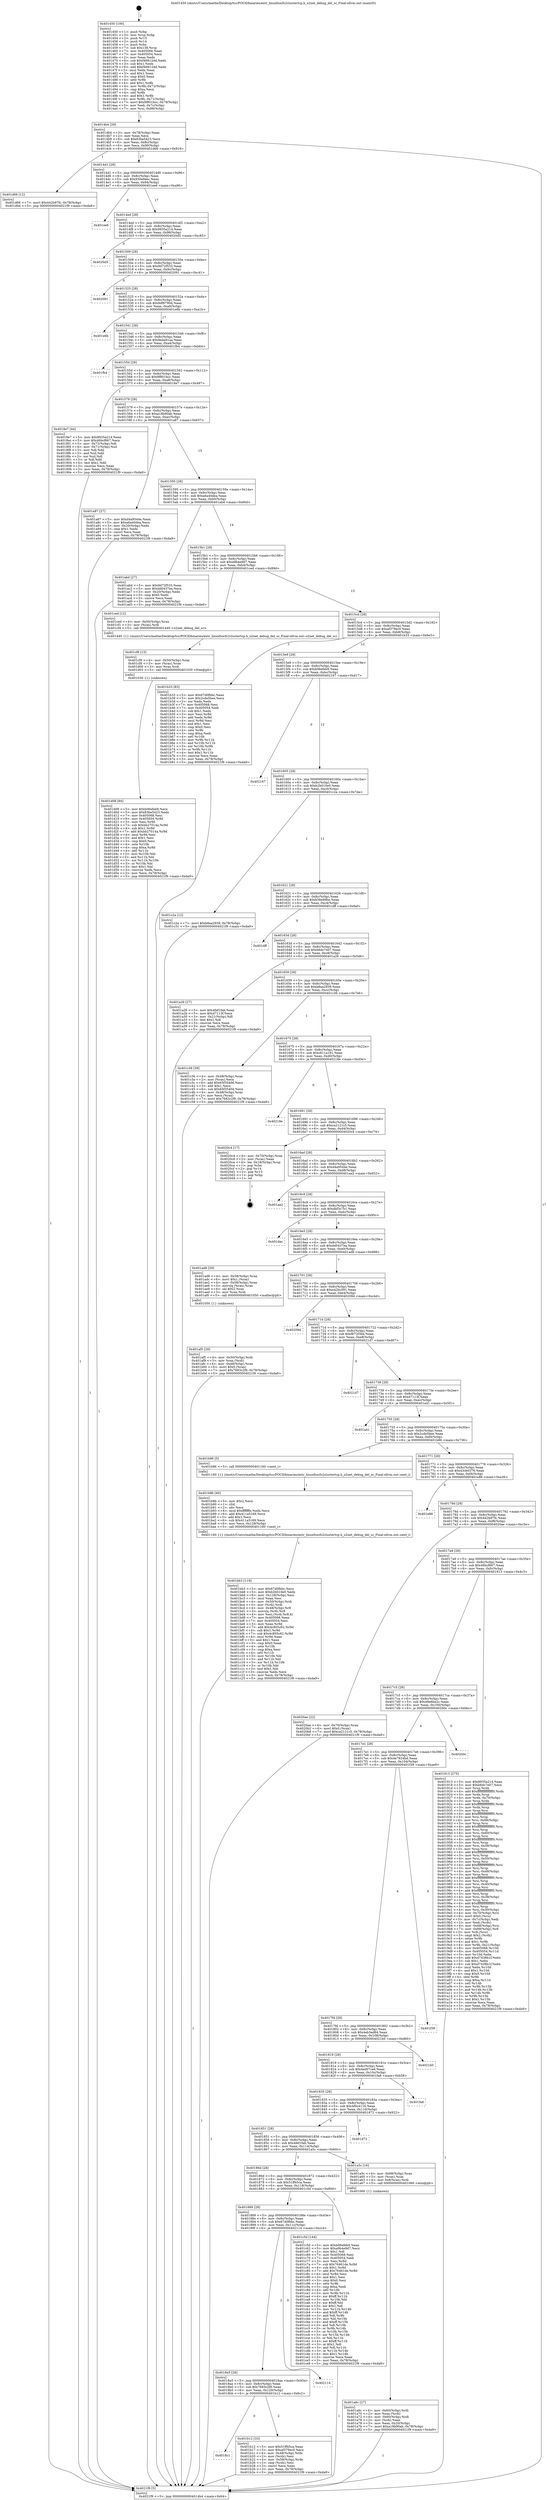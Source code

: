 digraph "0x401450" {
  label = "0x401450 (/mnt/c/Users/mathe/Desktop/tcc/POCII/binaries/extr_linuxfsocfs2clustertcp.h_o2net_debug_del_sc_Final-ollvm.out::main(0))"
  labelloc = "t"
  node[shape=record]

  Entry [label="",width=0.3,height=0.3,shape=circle,fillcolor=black,style=filled]
  "0x4014b4" [label="{
     0x4014b4 [29]\l
     | [instrs]\l
     &nbsp;&nbsp;0x4014b4 \<+3\>: mov -0x78(%rbp),%eax\l
     &nbsp;&nbsp;0x4014b7 \<+2\>: mov %eax,%ecx\l
     &nbsp;&nbsp;0x4014b9 \<+6\>: sub $0x83be5423,%ecx\l
     &nbsp;&nbsp;0x4014bf \<+6\>: mov %eax,-0x8c(%rbp)\l
     &nbsp;&nbsp;0x4014c5 \<+6\>: mov %ecx,-0x90(%rbp)\l
     &nbsp;&nbsp;0x4014cb \<+6\>: je 0000000000401d66 \<main+0x916\>\l
  }"]
  "0x401d66" [label="{
     0x401d66 [12]\l
     | [instrs]\l
     &nbsp;&nbsp;0x401d66 \<+7\>: movl $0x442b97fc,-0x78(%rbp)\l
     &nbsp;&nbsp;0x401d6d \<+5\>: jmp 00000000004021f9 \<main+0xda9\>\l
  }"]
  "0x4014d1" [label="{
     0x4014d1 [28]\l
     | [instrs]\l
     &nbsp;&nbsp;0x4014d1 \<+5\>: jmp 00000000004014d6 \<main+0x86\>\l
     &nbsp;&nbsp;0x4014d6 \<+6\>: mov -0x8c(%rbp),%eax\l
     &nbsp;&nbsp;0x4014dc \<+5\>: sub $0x930e9eec,%eax\l
     &nbsp;&nbsp;0x4014e1 \<+6\>: mov %eax,-0x94(%rbp)\l
     &nbsp;&nbsp;0x4014e7 \<+6\>: je 0000000000401ee6 \<main+0xa96\>\l
  }"]
  Exit [label="",width=0.3,height=0.3,shape=circle,fillcolor=black,style=filled,peripheries=2]
  "0x401ee6" [label="{
     0x401ee6\l
  }", style=dashed]
  "0x4014ed" [label="{
     0x4014ed [28]\l
     | [instrs]\l
     &nbsp;&nbsp;0x4014ed \<+5\>: jmp 00000000004014f2 \<main+0xa2\>\l
     &nbsp;&nbsp;0x4014f2 \<+6\>: mov -0x8c(%rbp),%eax\l
     &nbsp;&nbsp;0x4014f8 \<+5\>: sub $0x9935a214,%eax\l
     &nbsp;&nbsp;0x4014fd \<+6\>: mov %eax,-0x98(%rbp)\l
     &nbsp;&nbsp;0x401503 \<+6\>: je 00000000004020d5 \<main+0xc85\>\l
  }"]
  "0x401d08" [label="{
     0x401d08 [94]\l
     | [instrs]\l
     &nbsp;&nbsp;0x401d08 \<+5\>: mov $0xb06efeb9,%ecx\l
     &nbsp;&nbsp;0x401d0d \<+5\>: mov $0x83be5423,%edx\l
     &nbsp;&nbsp;0x401d12 \<+7\>: mov 0x405068,%esi\l
     &nbsp;&nbsp;0x401d19 \<+8\>: mov 0x405054,%r8d\l
     &nbsp;&nbsp;0x401d21 \<+3\>: mov %esi,%r9d\l
     &nbsp;&nbsp;0x401d24 \<+7\>: sub $0xbb27014a,%r9d\l
     &nbsp;&nbsp;0x401d2b \<+4\>: sub $0x1,%r9d\l
     &nbsp;&nbsp;0x401d2f \<+7\>: add $0xbb27014a,%r9d\l
     &nbsp;&nbsp;0x401d36 \<+4\>: imul %r9d,%esi\l
     &nbsp;&nbsp;0x401d3a \<+3\>: and $0x1,%esi\l
     &nbsp;&nbsp;0x401d3d \<+3\>: cmp $0x0,%esi\l
     &nbsp;&nbsp;0x401d40 \<+4\>: sete %r10b\l
     &nbsp;&nbsp;0x401d44 \<+4\>: cmp $0xa,%r8d\l
     &nbsp;&nbsp;0x401d48 \<+4\>: setl %r11b\l
     &nbsp;&nbsp;0x401d4c \<+3\>: mov %r10b,%bl\l
     &nbsp;&nbsp;0x401d4f \<+3\>: and %r11b,%bl\l
     &nbsp;&nbsp;0x401d52 \<+3\>: xor %r11b,%r10b\l
     &nbsp;&nbsp;0x401d55 \<+3\>: or %r10b,%bl\l
     &nbsp;&nbsp;0x401d58 \<+3\>: test $0x1,%bl\l
     &nbsp;&nbsp;0x401d5b \<+3\>: cmovne %edx,%ecx\l
     &nbsp;&nbsp;0x401d5e \<+3\>: mov %ecx,-0x78(%rbp)\l
     &nbsp;&nbsp;0x401d61 \<+5\>: jmp 00000000004021f9 \<main+0xda9\>\l
  }"]
  "0x4020d5" [label="{
     0x4020d5\l
  }", style=dashed]
  "0x401509" [label="{
     0x401509 [28]\l
     | [instrs]\l
     &nbsp;&nbsp;0x401509 \<+5\>: jmp 000000000040150e \<main+0xbe\>\l
     &nbsp;&nbsp;0x40150e \<+6\>: mov -0x8c(%rbp),%eax\l
     &nbsp;&nbsp;0x401514 \<+5\>: sub $0x9d72f533,%eax\l
     &nbsp;&nbsp;0x401519 \<+6\>: mov %eax,-0x9c(%rbp)\l
     &nbsp;&nbsp;0x40151f \<+6\>: je 0000000000402091 \<main+0xc41\>\l
  }"]
  "0x401cf9" [label="{
     0x401cf9 [15]\l
     | [instrs]\l
     &nbsp;&nbsp;0x401cf9 \<+4\>: mov -0x50(%rbp),%rax\l
     &nbsp;&nbsp;0x401cfd \<+3\>: mov (%rax),%rax\l
     &nbsp;&nbsp;0x401d00 \<+3\>: mov %rax,%rdi\l
     &nbsp;&nbsp;0x401d03 \<+5\>: call 0000000000401030 \<free@plt\>\l
     | [calls]\l
     &nbsp;&nbsp;0x401030 \{1\} (unknown)\l
  }"]
  "0x402091" [label="{
     0x402091\l
  }", style=dashed]
  "0x401525" [label="{
     0x401525 [28]\l
     | [instrs]\l
     &nbsp;&nbsp;0x401525 \<+5\>: jmp 000000000040152a \<main+0xda\>\l
     &nbsp;&nbsp;0x40152a \<+6\>: mov -0x8c(%rbp),%eax\l
     &nbsp;&nbsp;0x401530 \<+5\>: sub $0x9df6790d,%eax\l
     &nbsp;&nbsp;0x401535 \<+6\>: mov %eax,-0xa0(%rbp)\l
     &nbsp;&nbsp;0x40153b \<+6\>: je 0000000000401e6b \<main+0xa1b\>\l
  }"]
  "0x401bb3" [label="{
     0x401bb3 [119]\l
     | [instrs]\l
     &nbsp;&nbsp;0x401bb3 \<+5\>: mov $0x67d0fbbc,%ecx\l
     &nbsp;&nbsp;0x401bb8 \<+5\>: mov $0xb2b010e0,%edx\l
     &nbsp;&nbsp;0x401bbd \<+6\>: mov -0x128(%rbp),%esi\l
     &nbsp;&nbsp;0x401bc3 \<+3\>: imul %eax,%esi\l
     &nbsp;&nbsp;0x401bc6 \<+4\>: mov -0x50(%rbp),%rdi\l
     &nbsp;&nbsp;0x401bca \<+3\>: mov (%rdi),%rdi\l
     &nbsp;&nbsp;0x401bcd \<+4\>: mov -0x48(%rbp),%r8\l
     &nbsp;&nbsp;0x401bd1 \<+3\>: movslq (%r8),%r8\l
     &nbsp;&nbsp;0x401bd4 \<+4\>: mov %esi,(%rdi,%r8,4)\l
     &nbsp;&nbsp;0x401bd8 \<+7\>: mov 0x405068,%eax\l
     &nbsp;&nbsp;0x401bdf \<+7\>: mov 0x405054,%esi\l
     &nbsp;&nbsp;0x401be6 \<+3\>: mov %eax,%r9d\l
     &nbsp;&nbsp;0x401be9 \<+7\>: add $0x4c805c62,%r9d\l
     &nbsp;&nbsp;0x401bf0 \<+4\>: sub $0x1,%r9d\l
     &nbsp;&nbsp;0x401bf4 \<+7\>: sub $0x4c805c62,%r9d\l
     &nbsp;&nbsp;0x401bfb \<+4\>: imul %r9d,%eax\l
     &nbsp;&nbsp;0x401bff \<+3\>: and $0x1,%eax\l
     &nbsp;&nbsp;0x401c02 \<+3\>: cmp $0x0,%eax\l
     &nbsp;&nbsp;0x401c05 \<+4\>: sete %r10b\l
     &nbsp;&nbsp;0x401c09 \<+3\>: cmp $0xa,%esi\l
     &nbsp;&nbsp;0x401c0c \<+4\>: setl %r11b\l
     &nbsp;&nbsp;0x401c10 \<+3\>: mov %r10b,%bl\l
     &nbsp;&nbsp;0x401c13 \<+3\>: and %r11b,%bl\l
     &nbsp;&nbsp;0x401c16 \<+3\>: xor %r11b,%r10b\l
     &nbsp;&nbsp;0x401c19 \<+3\>: or %r10b,%bl\l
     &nbsp;&nbsp;0x401c1c \<+3\>: test $0x1,%bl\l
     &nbsp;&nbsp;0x401c1f \<+3\>: cmovne %edx,%ecx\l
     &nbsp;&nbsp;0x401c22 \<+3\>: mov %ecx,-0x78(%rbp)\l
     &nbsp;&nbsp;0x401c25 \<+5\>: jmp 00000000004021f9 \<main+0xda9\>\l
  }"]
  "0x401e6b" [label="{
     0x401e6b\l
  }", style=dashed]
  "0x401541" [label="{
     0x401541 [28]\l
     | [instrs]\l
     &nbsp;&nbsp;0x401541 \<+5\>: jmp 0000000000401546 \<main+0xf6\>\l
     &nbsp;&nbsp;0x401546 \<+6\>: mov -0x8c(%rbp),%eax\l
     &nbsp;&nbsp;0x40154c \<+5\>: sub $0x9eda91aa,%eax\l
     &nbsp;&nbsp;0x401551 \<+6\>: mov %eax,-0xa4(%rbp)\l
     &nbsp;&nbsp;0x401557 \<+6\>: je 0000000000401fb4 \<main+0xb64\>\l
  }"]
  "0x401b8b" [label="{
     0x401b8b [40]\l
     | [instrs]\l
     &nbsp;&nbsp;0x401b8b \<+5\>: mov $0x2,%ecx\l
     &nbsp;&nbsp;0x401b90 \<+1\>: cltd\l
     &nbsp;&nbsp;0x401b91 \<+2\>: idiv %ecx\l
     &nbsp;&nbsp;0x401b93 \<+6\>: imul $0xfffffffe,%edx,%ecx\l
     &nbsp;&nbsp;0x401b99 \<+6\>: add $0x411a5169,%ecx\l
     &nbsp;&nbsp;0x401b9f \<+3\>: add $0x1,%ecx\l
     &nbsp;&nbsp;0x401ba2 \<+6\>: sub $0x411a5169,%ecx\l
     &nbsp;&nbsp;0x401ba8 \<+6\>: mov %ecx,-0x128(%rbp)\l
     &nbsp;&nbsp;0x401bae \<+5\>: call 0000000000401160 \<next_i\>\l
     | [calls]\l
     &nbsp;&nbsp;0x401160 \{1\} (/mnt/c/Users/mathe/Desktop/tcc/POCII/binaries/extr_linuxfsocfs2clustertcp.h_o2net_debug_del_sc_Final-ollvm.out::next_i)\l
  }"]
  "0x401fb4" [label="{
     0x401fb4\l
  }", style=dashed]
  "0x40155d" [label="{
     0x40155d [28]\l
     | [instrs]\l
     &nbsp;&nbsp;0x40155d \<+5\>: jmp 0000000000401562 \<main+0x112\>\l
     &nbsp;&nbsp;0x401562 \<+6\>: mov -0x8c(%rbp),%eax\l
     &nbsp;&nbsp;0x401568 \<+5\>: sub $0x9f801bcc,%eax\l
     &nbsp;&nbsp;0x40156d \<+6\>: mov %eax,-0xa8(%rbp)\l
     &nbsp;&nbsp;0x401573 \<+6\>: je 00000000004018e7 \<main+0x497\>\l
  }"]
  "0x4018c1" [label="{
     0x4018c1\l
  }", style=dashed]
  "0x4018e7" [label="{
     0x4018e7 [44]\l
     | [instrs]\l
     &nbsp;&nbsp;0x4018e7 \<+5\>: mov $0x9935a214,%eax\l
     &nbsp;&nbsp;0x4018ec \<+5\>: mov $0x46bcf667,%ecx\l
     &nbsp;&nbsp;0x4018f1 \<+3\>: mov -0x72(%rbp),%dl\l
     &nbsp;&nbsp;0x4018f4 \<+4\>: mov -0x71(%rbp),%sil\l
     &nbsp;&nbsp;0x4018f8 \<+3\>: mov %dl,%dil\l
     &nbsp;&nbsp;0x4018fb \<+3\>: and %sil,%dil\l
     &nbsp;&nbsp;0x4018fe \<+3\>: xor %sil,%dl\l
     &nbsp;&nbsp;0x401901 \<+3\>: or %dl,%dil\l
     &nbsp;&nbsp;0x401904 \<+4\>: test $0x1,%dil\l
     &nbsp;&nbsp;0x401908 \<+3\>: cmovne %ecx,%eax\l
     &nbsp;&nbsp;0x40190b \<+3\>: mov %eax,-0x78(%rbp)\l
     &nbsp;&nbsp;0x40190e \<+5\>: jmp 00000000004021f9 \<main+0xda9\>\l
  }"]
  "0x401579" [label="{
     0x401579 [28]\l
     | [instrs]\l
     &nbsp;&nbsp;0x401579 \<+5\>: jmp 000000000040157e \<main+0x12e\>\l
     &nbsp;&nbsp;0x40157e \<+6\>: mov -0x8c(%rbp),%eax\l
     &nbsp;&nbsp;0x401584 \<+5\>: sub $0xa18b90ab,%eax\l
     &nbsp;&nbsp;0x401589 \<+6\>: mov %eax,-0xac(%rbp)\l
     &nbsp;&nbsp;0x40158f \<+6\>: je 0000000000401a87 \<main+0x637\>\l
  }"]
  "0x4021f9" [label="{
     0x4021f9 [5]\l
     | [instrs]\l
     &nbsp;&nbsp;0x4021f9 \<+5\>: jmp 00000000004014b4 \<main+0x64\>\l
  }"]
  "0x401450" [label="{
     0x401450 [100]\l
     | [instrs]\l
     &nbsp;&nbsp;0x401450 \<+1\>: push %rbp\l
     &nbsp;&nbsp;0x401451 \<+3\>: mov %rsp,%rbp\l
     &nbsp;&nbsp;0x401454 \<+2\>: push %r15\l
     &nbsp;&nbsp;0x401456 \<+2\>: push %r14\l
     &nbsp;&nbsp;0x401458 \<+1\>: push %rbx\l
     &nbsp;&nbsp;0x401459 \<+7\>: sub $0x138,%rsp\l
     &nbsp;&nbsp;0x401460 \<+7\>: mov 0x405068,%eax\l
     &nbsp;&nbsp;0x401467 \<+7\>: mov 0x405054,%ecx\l
     &nbsp;&nbsp;0x40146e \<+2\>: mov %eax,%edx\l
     &nbsp;&nbsp;0x401470 \<+6\>: sub $0xf46812dd,%edx\l
     &nbsp;&nbsp;0x401476 \<+3\>: sub $0x1,%edx\l
     &nbsp;&nbsp;0x401479 \<+6\>: add $0xf46812dd,%edx\l
     &nbsp;&nbsp;0x40147f \<+3\>: imul %edx,%eax\l
     &nbsp;&nbsp;0x401482 \<+3\>: and $0x1,%eax\l
     &nbsp;&nbsp;0x401485 \<+3\>: cmp $0x0,%eax\l
     &nbsp;&nbsp;0x401488 \<+4\>: sete %r8b\l
     &nbsp;&nbsp;0x40148c \<+4\>: and $0x1,%r8b\l
     &nbsp;&nbsp;0x401490 \<+4\>: mov %r8b,-0x72(%rbp)\l
     &nbsp;&nbsp;0x401494 \<+3\>: cmp $0xa,%ecx\l
     &nbsp;&nbsp;0x401497 \<+4\>: setl %r8b\l
     &nbsp;&nbsp;0x40149b \<+4\>: and $0x1,%r8b\l
     &nbsp;&nbsp;0x40149f \<+4\>: mov %r8b,-0x71(%rbp)\l
     &nbsp;&nbsp;0x4014a3 \<+7\>: movl $0x9f801bcc,-0x78(%rbp)\l
     &nbsp;&nbsp;0x4014aa \<+3\>: mov %edi,-0x7c(%rbp)\l
     &nbsp;&nbsp;0x4014ad \<+7\>: mov %rsi,-0x88(%rbp)\l
  }"]
  "0x401b12" [label="{
     0x401b12 [33]\l
     | [instrs]\l
     &nbsp;&nbsp;0x401b12 \<+5\>: mov $0x51ff45ca,%eax\l
     &nbsp;&nbsp;0x401b17 \<+5\>: mov $0xaf379ec0,%ecx\l
     &nbsp;&nbsp;0x401b1c \<+4\>: mov -0x48(%rbp),%rdx\l
     &nbsp;&nbsp;0x401b20 \<+2\>: mov (%rdx),%esi\l
     &nbsp;&nbsp;0x401b22 \<+4\>: mov -0x58(%rbp),%rdx\l
     &nbsp;&nbsp;0x401b26 \<+2\>: cmp (%rdx),%esi\l
     &nbsp;&nbsp;0x401b28 \<+3\>: cmovl %ecx,%eax\l
     &nbsp;&nbsp;0x401b2b \<+3\>: mov %eax,-0x78(%rbp)\l
     &nbsp;&nbsp;0x401b2e \<+5\>: jmp 00000000004021f9 \<main+0xda9\>\l
  }"]
  "0x401a87" [label="{
     0x401a87 [27]\l
     | [instrs]\l
     &nbsp;&nbsp;0x401a87 \<+5\>: mov $0xd4a9544e,%eax\l
     &nbsp;&nbsp;0x401a8c \<+5\>: mov $0xa6a40dea,%ecx\l
     &nbsp;&nbsp;0x401a91 \<+3\>: mov -0x20(%rbp),%edx\l
     &nbsp;&nbsp;0x401a94 \<+3\>: cmp $0x1,%edx\l
     &nbsp;&nbsp;0x401a97 \<+3\>: cmovl %ecx,%eax\l
     &nbsp;&nbsp;0x401a9a \<+3\>: mov %eax,-0x78(%rbp)\l
     &nbsp;&nbsp;0x401a9d \<+5\>: jmp 00000000004021f9 \<main+0xda9\>\l
  }"]
  "0x401595" [label="{
     0x401595 [28]\l
     | [instrs]\l
     &nbsp;&nbsp;0x401595 \<+5\>: jmp 000000000040159a \<main+0x14a\>\l
     &nbsp;&nbsp;0x40159a \<+6\>: mov -0x8c(%rbp),%eax\l
     &nbsp;&nbsp;0x4015a0 \<+5\>: sub $0xa6a40dea,%eax\l
     &nbsp;&nbsp;0x4015a5 \<+6\>: mov %eax,-0xb0(%rbp)\l
     &nbsp;&nbsp;0x4015ab \<+6\>: je 0000000000401abd \<main+0x66d\>\l
  }"]
  "0x4018a5" [label="{
     0x4018a5 [28]\l
     | [instrs]\l
     &nbsp;&nbsp;0x4018a5 \<+5\>: jmp 00000000004018aa \<main+0x45a\>\l
     &nbsp;&nbsp;0x4018aa \<+6\>: mov -0x8c(%rbp),%eax\l
     &nbsp;&nbsp;0x4018b0 \<+5\>: sub $0x7683c2f9,%eax\l
     &nbsp;&nbsp;0x4018b5 \<+6\>: mov %eax,-0x120(%rbp)\l
     &nbsp;&nbsp;0x4018bb \<+6\>: je 0000000000401b12 \<main+0x6c2\>\l
  }"]
  "0x401abd" [label="{
     0x401abd [27]\l
     | [instrs]\l
     &nbsp;&nbsp;0x401abd \<+5\>: mov $0x9d72f533,%eax\l
     &nbsp;&nbsp;0x401ac2 \<+5\>: mov $0xdd0437ea,%ecx\l
     &nbsp;&nbsp;0x401ac7 \<+3\>: mov -0x20(%rbp),%edx\l
     &nbsp;&nbsp;0x401aca \<+3\>: cmp $0x0,%edx\l
     &nbsp;&nbsp;0x401acd \<+3\>: cmove %ecx,%eax\l
     &nbsp;&nbsp;0x401ad0 \<+3\>: mov %eax,-0x78(%rbp)\l
     &nbsp;&nbsp;0x401ad3 \<+5\>: jmp 00000000004021f9 \<main+0xda9\>\l
  }"]
  "0x4015b1" [label="{
     0x4015b1 [28]\l
     | [instrs]\l
     &nbsp;&nbsp;0x4015b1 \<+5\>: jmp 00000000004015b6 \<main+0x166\>\l
     &nbsp;&nbsp;0x4015b6 \<+6\>: mov -0x8c(%rbp),%eax\l
     &nbsp;&nbsp;0x4015bc \<+5\>: sub $0xa9b4e9d7,%eax\l
     &nbsp;&nbsp;0x4015c1 \<+6\>: mov %eax,-0xb4(%rbp)\l
     &nbsp;&nbsp;0x4015c7 \<+6\>: je 0000000000401ced \<main+0x89d\>\l
  }"]
  "0x402114" [label="{
     0x402114\l
  }", style=dashed]
  "0x401ced" [label="{
     0x401ced [12]\l
     | [instrs]\l
     &nbsp;&nbsp;0x401ced \<+4\>: mov -0x50(%rbp),%rax\l
     &nbsp;&nbsp;0x401cf1 \<+3\>: mov (%rax),%rdi\l
     &nbsp;&nbsp;0x401cf4 \<+5\>: call 0000000000401440 \<o2net_debug_del_sc\>\l
     | [calls]\l
     &nbsp;&nbsp;0x401440 \{1\} (/mnt/c/Users/mathe/Desktop/tcc/POCII/binaries/extr_linuxfsocfs2clustertcp.h_o2net_debug_del_sc_Final-ollvm.out::o2net_debug_del_sc)\l
  }"]
  "0x4015cd" [label="{
     0x4015cd [28]\l
     | [instrs]\l
     &nbsp;&nbsp;0x4015cd \<+5\>: jmp 00000000004015d2 \<main+0x182\>\l
     &nbsp;&nbsp;0x4015d2 \<+6\>: mov -0x8c(%rbp),%eax\l
     &nbsp;&nbsp;0x4015d8 \<+5\>: sub $0xaf379ec0,%eax\l
     &nbsp;&nbsp;0x4015dd \<+6\>: mov %eax,-0xb8(%rbp)\l
     &nbsp;&nbsp;0x4015e3 \<+6\>: je 0000000000401b33 \<main+0x6e3\>\l
  }"]
  "0x401889" [label="{
     0x401889 [28]\l
     | [instrs]\l
     &nbsp;&nbsp;0x401889 \<+5\>: jmp 000000000040188e \<main+0x43e\>\l
     &nbsp;&nbsp;0x40188e \<+6\>: mov -0x8c(%rbp),%eax\l
     &nbsp;&nbsp;0x401894 \<+5\>: sub $0x67d0fbbc,%eax\l
     &nbsp;&nbsp;0x401899 \<+6\>: mov %eax,-0x11c(%rbp)\l
     &nbsp;&nbsp;0x40189f \<+6\>: je 0000000000402114 \<main+0xcc4\>\l
  }"]
  "0x401b33" [label="{
     0x401b33 [83]\l
     | [instrs]\l
     &nbsp;&nbsp;0x401b33 \<+5\>: mov $0x67d0fbbc,%eax\l
     &nbsp;&nbsp;0x401b38 \<+5\>: mov $0x2cde5bee,%ecx\l
     &nbsp;&nbsp;0x401b3d \<+2\>: xor %edx,%edx\l
     &nbsp;&nbsp;0x401b3f \<+7\>: mov 0x405068,%esi\l
     &nbsp;&nbsp;0x401b46 \<+7\>: mov 0x405054,%edi\l
     &nbsp;&nbsp;0x401b4d \<+3\>: sub $0x1,%edx\l
     &nbsp;&nbsp;0x401b50 \<+3\>: mov %esi,%r8d\l
     &nbsp;&nbsp;0x401b53 \<+3\>: add %edx,%r8d\l
     &nbsp;&nbsp;0x401b56 \<+4\>: imul %r8d,%esi\l
     &nbsp;&nbsp;0x401b5a \<+3\>: and $0x1,%esi\l
     &nbsp;&nbsp;0x401b5d \<+3\>: cmp $0x0,%esi\l
     &nbsp;&nbsp;0x401b60 \<+4\>: sete %r9b\l
     &nbsp;&nbsp;0x401b64 \<+3\>: cmp $0xa,%edi\l
     &nbsp;&nbsp;0x401b67 \<+4\>: setl %r10b\l
     &nbsp;&nbsp;0x401b6b \<+3\>: mov %r9b,%r11b\l
     &nbsp;&nbsp;0x401b6e \<+3\>: and %r10b,%r11b\l
     &nbsp;&nbsp;0x401b71 \<+3\>: xor %r10b,%r9b\l
     &nbsp;&nbsp;0x401b74 \<+3\>: or %r9b,%r11b\l
     &nbsp;&nbsp;0x401b77 \<+4\>: test $0x1,%r11b\l
     &nbsp;&nbsp;0x401b7b \<+3\>: cmovne %ecx,%eax\l
     &nbsp;&nbsp;0x401b7e \<+3\>: mov %eax,-0x78(%rbp)\l
     &nbsp;&nbsp;0x401b81 \<+5\>: jmp 00000000004021f9 \<main+0xda9\>\l
  }"]
  "0x4015e9" [label="{
     0x4015e9 [28]\l
     | [instrs]\l
     &nbsp;&nbsp;0x4015e9 \<+5\>: jmp 00000000004015ee \<main+0x19e\>\l
     &nbsp;&nbsp;0x4015ee \<+6\>: mov -0x8c(%rbp),%eax\l
     &nbsp;&nbsp;0x4015f4 \<+5\>: sub $0xb06efeb9,%eax\l
     &nbsp;&nbsp;0x4015f9 \<+6\>: mov %eax,-0xbc(%rbp)\l
     &nbsp;&nbsp;0x4015ff \<+6\>: je 0000000000402167 \<main+0xd17\>\l
  }"]
  "0x401c5d" [label="{
     0x401c5d [144]\l
     | [instrs]\l
     &nbsp;&nbsp;0x401c5d \<+5\>: mov $0xb06efeb9,%eax\l
     &nbsp;&nbsp;0x401c62 \<+5\>: mov $0xa9b4e9d7,%ecx\l
     &nbsp;&nbsp;0x401c67 \<+2\>: mov $0x1,%dl\l
     &nbsp;&nbsp;0x401c69 \<+7\>: mov 0x405068,%esi\l
     &nbsp;&nbsp;0x401c70 \<+7\>: mov 0x405054,%edi\l
     &nbsp;&nbsp;0x401c77 \<+3\>: mov %esi,%r8d\l
     &nbsp;&nbsp;0x401c7a \<+7\>: sub $0x76461de,%r8d\l
     &nbsp;&nbsp;0x401c81 \<+4\>: sub $0x1,%r8d\l
     &nbsp;&nbsp;0x401c85 \<+7\>: add $0x76461de,%r8d\l
     &nbsp;&nbsp;0x401c8c \<+4\>: imul %r8d,%esi\l
     &nbsp;&nbsp;0x401c90 \<+3\>: and $0x1,%esi\l
     &nbsp;&nbsp;0x401c93 \<+3\>: cmp $0x0,%esi\l
     &nbsp;&nbsp;0x401c96 \<+4\>: sete %r9b\l
     &nbsp;&nbsp;0x401c9a \<+3\>: cmp $0xa,%edi\l
     &nbsp;&nbsp;0x401c9d \<+4\>: setl %r10b\l
     &nbsp;&nbsp;0x401ca1 \<+3\>: mov %r9b,%r11b\l
     &nbsp;&nbsp;0x401ca4 \<+4\>: xor $0xff,%r11b\l
     &nbsp;&nbsp;0x401ca8 \<+3\>: mov %r10b,%bl\l
     &nbsp;&nbsp;0x401cab \<+3\>: xor $0xff,%bl\l
     &nbsp;&nbsp;0x401cae \<+3\>: xor $0x1,%dl\l
     &nbsp;&nbsp;0x401cb1 \<+3\>: mov %r11b,%r14b\l
     &nbsp;&nbsp;0x401cb4 \<+4\>: and $0xff,%r14b\l
     &nbsp;&nbsp;0x401cb8 \<+3\>: and %dl,%r9b\l
     &nbsp;&nbsp;0x401cbb \<+3\>: mov %bl,%r15b\l
     &nbsp;&nbsp;0x401cbe \<+4\>: and $0xff,%r15b\l
     &nbsp;&nbsp;0x401cc2 \<+3\>: and %dl,%r10b\l
     &nbsp;&nbsp;0x401cc5 \<+3\>: or %r9b,%r14b\l
     &nbsp;&nbsp;0x401cc8 \<+3\>: or %r10b,%r15b\l
     &nbsp;&nbsp;0x401ccb \<+3\>: xor %r15b,%r14b\l
     &nbsp;&nbsp;0x401cce \<+3\>: or %bl,%r11b\l
     &nbsp;&nbsp;0x401cd1 \<+4\>: xor $0xff,%r11b\l
     &nbsp;&nbsp;0x401cd5 \<+3\>: or $0x1,%dl\l
     &nbsp;&nbsp;0x401cd8 \<+3\>: and %dl,%r11b\l
     &nbsp;&nbsp;0x401cdb \<+3\>: or %r11b,%r14b\l
     &nbsp;&nbsp;0x401cde \<+4\>: test $0x1,%r14b\l
     &nbsp;&nbsp;0x401ce2 \<+3\>: cmovne %ecx,%eax\l
     &nbsp;&nbsp;0x401ce5 \<+3\>: mov %eax,-0x78(%rbp)\l
     &nbsp;&nbsp;0x401ce8 \<+5\>: jmp 00000000004021f9 \<main+0xda9\>\l
  }"]
  "0x402167" [label="{
     0x402167\l
  }", style=dashed]
  "0x401605" [label="{
     0x401605 [28]\l
     | [instrs]\l
     &nbsp;&nbsp;0x401605 \<+5\>: jmp 000000000040160a \<main+0x1ba\>\l
     &nbsp;&nbsp;0x40160a \<+6\>: mov -0x8c(%rbp),%eax\l
     &nbsp;&nbsp;0x401610 \<+5\>: sub $0xb2b010e0,%eax\l
     &nbsp;&nbsp;0x401615 \<+6\>: mov %eax,-0xc0(%rbp)\l
     &nbsp;&nbsp;0x40161b \<+6\>: je 0000000000401c2a \<main+0x7da\>\l
  }"]
  "0x401af5" [label="{
     0x401af5 [29]\l
     | [instrs]\l
     &nbsp;&nbsp;0x401af5 \<+4\>: mov -0x50(%rbp),%rdi\l
     &nbsp;&nbsp;0x401af9 \<+3\>: mov %rax,(%rdi)\l
     &nbsp;&nbsp;0x401afc \<+4\>: mov -0x48(%rbp),%rax\l
     &nbsp;&nbsp;0x401b00 \<+6\>: movl $0x0,(%rax)\l
     &nbsp;&nbsp;0x401b06 \<+7\>: movl $0x7683c2f9,-0x78(%rbp)\l
     &nbsp;&nbsp;0x401b0d \<+5\>: jmp 00000000004021f9 \<main+0xda9\>\l
  }"]
  "0x401c2a" [label="{
     0x401c2a [12]\l
     | [instrs]\l
     &nbsp;&nbsp;0x401c2a \<+7\>: movl $0xb8aa2939,-0x78(%rbp)\l
     &nbsp;&nbsp;0x401c31 \<+5\>: jmp 00000000004021f9 \<main+0xda9\>\l
  }"]
  "0x401621" [label="{
     0x401621 [28]\l
     | [instrs]\l
     &nbsp;&nbsp;0x401621 \<+5\>: jmp 0000000000401626 \<main+0x1d6\>\l
     &nbsp;&nbsp;0x401626 \<+6\>: mov -0x8c(%rbp),%eax\l
     &nbsp;&nbsp;0x40162c \<+5\>: sub $0xb36e99be,%eax\l
     &nbsp;&nbsp;0x401631 \<+6\>: mov %eax,-0xc4(%rbp)\l
     &nbsp;&nbsp;0x401637 \<+6\>: je 0000000000401dff \<main+0x9af\>\l
  }"]
  "0x401a6c" [label="{
     0x401a6c [27]\l
     | [instrs]\l
     &nbsp;&nbsp;0x401a6c \<+4\>: mov -0x60(%rbp),%rdi\l
     &nbsp;&nbsp;0x401a70 \<+2\>: mov %eax,(%rdi)\l
     &nbsp;&nbsp;0x401a72 \<+4\>: mov -0x60(%rbp),%rdi\l
     &nbsp;&nbsp;0x401a76 \<+2\>: mov (%rdi),%eax\l
     &nbsp;&nbsp;0x401a78 \<+3\>: mov %eax,-0x20(%rbp)\l
     &nbsp;&nbsp;0x401a7b \<+7\>: movl $0xa18b90ab,-0x78(%rbp)\l
     &nbsp;&nbsp;0x401a82 \<+5\>: jmp 00000000004021f9 \<main+0xda9\>\l
  }"]
  "0x401dff" [label="{
     0x401dff\l
  }", style=dashed]
  "0x40163d" [label="{
     0x40163d [28]\l
     | [instrs]\l
     &nbsp;&nbsp;0x40163d \<+5\>: jmp 0000000000401642 \<main+0x1f2\>\l
     &nbsp;&nbsp;0x401642 \<+6\>: mov -0x8c(%rbp),%eax\l
     &nbsp;&nbsp;0x401648 \<+5\>: sub $0xb6dc7e07,%eax\l
     &nbsp;&nbsp;0x40164d \<+6\>: mov %eax,-0xc8(%rbp)\l
     &nbsp;&nbsp;0x401653 \<+6\>: je 0000000000401a26 \<main+0x5d6\>\l
  }"]
  "0x40186d" [label="{
     0x40186d [28]\l
     | [instrs]\l
     &nbsp;&nbsp;0x40186d \<+5\>: jmp 0000000000401872 \<main+0x422\>\l
     &nbsp;&nbsp;0x401872 \<+6\>: mov -0x8c(%rbp),%eax\l
     &nbsp;&nbsp;0x401878 \<+5\>: sub $0x51ff45ca,%eax\l
     &nbsp;&nbsp;0x40187d \<+6\>: mov %eax,-0x118(%rbp)\l
     &nbsp;&nbsp;0x401883 \<+6\>: je 0000000000401c5d \<main+0x80d\>\l
  }"]
  "0x401a26" [label="{
     0x401a26 [27]\l
     | [instrs]\l
     &nbsp;&nbsp;0x401a26 \<+5\>: mov $0x4fef1fab,%eax\l
     &nbsp;&nbsp;0x401a2b \<+5\>: mov $0xd7113f,%ecx\l
     &nbsp;&nbsp;0x401a30 \<+3\>: mov -0x21(%rbp),%dl\l
     &nbsp;&nbsp;0x401a33 \<+3\>: test $0x1,%dl\l
     &nbsp;&nbsp;0x401a36 \<+3\>: cmovne %ecx,%eax\l
     &nbsp;&nbsp;0x401a39 \<+3\>: mov %eax,-0x78(%rbp)\l
     &nbsp;&nbsp;0x401a3c \<+5\>: jmp 00000000004021f9 \<main+0xda9\>\l
  }"]
  "0x401659" [label="{
     0x401659 [28]\l
     | [instrs]\l
     &nbsp;&nbsp;0x401659 \<+5\>: jmp 000000000040165e \<main+0x20e\>\l
     &nbsp;&nbsp;0x40165e \<+6\>: mov -0x8c(%rbp),%eax\l
     &nbsp;&nbsp;0x401664 \<+5\>: sub $0xb8aa2939,%eax\l
     &nbsp;&nbsp;0x401669 \<+6\>: mov %eax,-0xcc(%rbp)\l
     &nbsp;&nbsp;0x40166f \<+6\>: je 0000000000401c36 \<main+0x7e6\>\l
  }"]
  "0x401a5c" [label="{
     0x401a5c [16]\l
     | [instrs]\l
     &nbsp;&nbsp;0x401a5c \<+4\>: mov -0x68(%rbp),%rax\l
     &nbsp;&nbsp;0x401a60 \<+3\>: mov (%rax),%rax\l
     &nbsp;&nbsp;0x401a63 \<+4\>: mov 0x8(%rax),%rdi\l
     &nbsp;&nbsp;0x401a67 \<+5\>: call 0000000000401060 \<atoi@plt\>\l
     | [calls]\l
     &nbsp;&nbsp;0x401060 \{1\} (unknown)\l
  }"]
  "0x401c36" [label="{
     0x401c36 [39]\l
     | [instrs]\l
     &nbsp;&nbsp;0x401c36 \<+4\>: mov -0x48(%rbp),%rax\l
     &nbsp;&nbsp;0x401c3a \<+2\>: mov (%rax),%ecx\l
     &nbsp;&nbsp;0x401c3c \<+6\>: add $0x65f3540d,%ecx\l
     &nbsp;&nbsp;0x401c42 \<+3\>: add $0x1,%ecx\l
     &nbsp;&nbsp;0x401c45 \<+6\>: sub $0x65f3540d,%ecx\l
     &nbsp;&nbsp;0x401c4b \<+4\>: mov -0x48(%rbp),%rax\l
     &nbsp;&nbsp;0x401c4f \<+2\>: mov %ecx,(%rax)\l
     &nbsp;&nbsp;0x401c51 \<+7\>: movl $0x7683c2f9,-0x78(%rbp)\l
     &nbsp;&nbsp;0x401c58 \<+5\>: jmp 00000000004021f9 \<main+0xda9\>\l
  }"]
  "0x401675" [label="{
     0x401675 [28]\l
     | [instrs]\l
     &nbsp;&nbsp;0x401675 \<+5\>: jmp 000000000040167a \<main+0x22a\>\l
     &nbsp;&nbsp;0x40167a \<+6\>: mov -0x8c(%rbp),%eax\l
     &nbsp;&nbsp;0x401680 \<+5\>: sub $0xc611a181,%eax\l
     &nbsp;&nbsp;0x401685 \<+6\>: mov %eax,-0xd0(%rbp)\l
     &nbsp;&nbsp;0x40168b \<+6\>: je 000000000040218e \<main+0xd3e\>\l
  }"]
  "0x401851" [label="{
     0x401851 [28]\l
     | [instrs]\l
     &nbsp;&nbsp;0x401851 \<+5\>: jmp 0000000000401856 \<main+0x406\>\l
     &nbsp;&nbsp;0x401856 \<+6\>: mov -0x8c(%rbp),%eax\l
     &nbsp;&nbsp;0x40185c \<+5\>: sub $0x4fef1fab,%eax\l
     &nbsp;&nbsp;0x401861 \<+6\>: mov %eax,-0x114(%rbp)\l
     &nbsp;&nbsp;0x401867 \<+6\>: je 0000000000401a5c \<main+0x60c\>\l
  }"]
  "0x40218e" [label="{
     0x40218e\l
  }", style=dashed]
  "0x401691" [label="{
     0x401691 [28]\l
     | [instrs]\l
     &nbsp;&nbsp;0x401691 \<+5\>: jmp 0000000000401696 \<main+0x246\>\l
     &nbsp;&nbsp;0x401696 \<+6\>: mov -0x8c(%rbp),%eax\l
     &nbsp;&nbsp;0x40169c \<+5\>: sub $0xca2121c5,%eax\l
     &nbsp;&nbsp;0x4016a1 \<+6\>: mov %eax,-0xd4(%rbp)\l
     &nbsp;&nbsp;0x4016a7 \<+6\>: je 00000000004020c4 \<main+0xc74\>\l
  }"]
  "0x401d72" [label="{
     0x401d72\l
  }", style=dashed]
  "0x4020c4" [label="{
     0x4020c4 [17]\l
     | [instrs]\l
     &nbsp;&nbsp;0x4020c4 \<+4\>: mov -0x70(%rbp),%rax\l
     &nbsp;&nbsp;0x4020c8 \<+2\>: mov (%rax),%eax\l
     &nbsp;&nbsp;0x4020ca \<+4\>: lea -0x18(%rbp),%rsp\l
     &nbsp;&nbsp;0x4020ce \<+1\>: pop %rbx\l
     &nbsp;&nbsp;0x4020cf \<+2\>: pop %r14\l
     &nbsp;&nbsp;0x4020d1 \<+2\>: pop %r15\l
     &nbsp;&nbsp;0x4020d3 \<+1\>: pop %rbp\l
     &nbsp;&nbsp;0x4020d4 \<+1\>: ret\l
  }"]
  "0x4016ad" [label="{
     0x4016ad [28]\l
     | [instrs]\l
     &nbsp;&nbsp;0x4016ad \<+5\>: jmp 00000000004016b2 \<main+0x262\>\l
     &nbsp;&nbsp;0x4016b2 \<+6\>: mov -0x8c(%rbp),%eax\l
     &nbsp;&nbsp;0x4016b8 \<+5\>: sub $0xd4a9544e,%eax\l
     &nbsp;&nbsp;0x4016bd \<+6\>: mov %eax,-0xd8(%rbp)\l
     &nbsp;&nbsp;0x4016c3 \<+6\>: je 0000000000401aa2 \<main+0x652\>\l
  }"]
  "0x401835" [label="{
     0x401835 [28]\l
     | [instrs]\l
     &nbsp;&nbsp;0x401835 \<+5\>: jmp 000000000040183a \<main+0x3ea\>\l
     &nbsp;&nbsp;0x40183a \<+6\>: mov -0x8c(%rbp),%eax\l
     &nbsp;&nbsp;0x401840 \<+5\>: sub $0x4f0c4116,%eax\l
     &nbsp;&nbsp;0x401845 \<+6\>: mov %eax,-0x110(%rbp)\l
     &nbsp;&nbsp;0x40184b \<+6\>: je 0000000000401d72 \<main+0x922\>\l
  }"]
  "0x401aa2" [label="{
     0x401aa2\l
  }", style=dashed]
  "0x4016c9" [label="{
     0x4016c9 [28]\l
     | [instrs]\l
     &nbsp;&nbsp;0x4016c9 \<+5\>: jmp 00000000004016ce \<main+0x27e\>\l
     &nbsp;&nbsp;0x4016ce \<+6\>: mov -0x8c(%rbp),%eax\l
     &nbsp;&nbsp;0x4016d4 \<+5\>: sub $0xdbf3c7b1,%eax\l
     &nbsp;&nbsp;0x4016d9 \<+6\>: mov %eax,-0xdc(%rbp)\l
     &nbsp;&nbsp;0x4016df \<+6\>: je 0000000000401dac \<main+0x95c\>\l
  }"]
  "0x401fa8" [label="{
     0x401fa8\l
  }", style=dashed]
  "0x401dac" [label="{
     0x401dac\l
  }", style=dashed]
  "0x4016e5" [label="{
     0x4016e5 [28]\l
     | [instrs]\l
     &nbsp;&nbsp;0x4016e5 \<+5\>: jmp 00000000004016ea \<main+0x29a\>\l
     &nbsp;&nbsp;0x4016ea \<+6\>: mov -0x8c(%rbp),%eax\l
     &nbsp;&nbsp;0x4016f0 \<+5\>: sub $0xdd0437ea,%eax\l
     &nbsp;&nbsp;0x4016f5 \<+6\>: mov %eax,-0xe0(%rbp)\l
     &nbsp;&nbsp;0x4016fb \<+6\>: je 0000000000401ad8 \<main+0x688\>\l
  }"]
  "0x401819" [label="{
     0x401819 [28]\l
     | [instrs]\l
     &nbsp;&nbsp;0x401819 \<+5\>: jmp 000000000040181e \<main+0x3ce\>\l
     &nbsp;&nbsp;0x40181e \<+6\>: mov -0x8c(%rbp),%eax\l
     &nbsp;&nbsp;0x401824 \<+5\>: sub $0x4ed07ce6,%eax\l
     &nbsp;&nbsp;0x401829 \<+6\>: mov %eax,-0x10c(%rbp)\l
     &nbsp;&nbsp;0x40182f \<+6\>: je 0000000000401fa8 \<main+0xb58\>\l
  }"]
  "0x401ad8" [label="{
     0x401ad8 [29]\l
     | [instrs]\l
     &nbsp;&nbsp;0x401ad8 \<+4\>: mov -0x58(%rbp),%rax\l
     &nbsp;&nbsp;0x401adc \<+6\>: movl $0x1,(%rax)\l
     &nbsp;&nbsp;0x401ae2 \<+4\>: mov -0x58(%rbp),%rax\l
     &nbsp;&nbsp;0x401ae6 \<+3\>: movslq (%rax),%rax\l
     &nbsp;&nbsp;0x401ae9 \<+4\>: shl $0x2,%rax\l
     &nbsp;&nbsp;0x401aed \<+3\>: mov %rax,%rdi\l
     &nbsp;&nbsp;0x401af0 \<+5\>: call 0000000000401050 \<malloc@plt\>\l
     | [calls]\l
     &nbsp;&nbsp;0x401050 \{1\} (unknown)\l
  }"]
  "0x401701" [label="{
     0x401701 [28]\l
     | [instrs]\l
     &nbsp;&nbsp;0x401701 \<+5\>: jmp 0000000000401706 \<main+0x2b6\>\l
     &nbsp;&nbsp;0x401706 \<+6\>: mov -0x8c(%rbp),%eax\l
     &nbsp;&nbsp;0x40170c \<+5\>: sub $0xe42bc591,%eax\l
     &nbsp;&nbsp;0x401711 \<+6\>: mov %eax,-0xe4(%rbp)\l
     &nbsp;&nbsp;0x401717 \<+6\>: je 000000000040209d \<main+0xc4d\>\l
  }"]
  "0x4021b0" [label="{
     0x4021b0\l
  }", style=dashed]
  "0x40209d" [label="{
     0x40209d\l
  }", style=dashed]
  "0x40171d" [label="{
     0x40171d [28]\l
     | [instrs]\l
     &nbsp;&nbsp;0x40171d \<+5\>: jmp 0000000000401722 \<main+0x2d2\>\l
     &nbsp;&nbsp;0x401722 \<+6\>: mov -0x8c(%rbp),%eax\l
     &nbsp;&nbsp;0x401728 \<+5\>: sub $0xf872f3bd,%eax\l
     &nbsp;&nbsp;0x40172d \<+6\>: mov %eax,-0xe8(%rbp)\l
     &nbsp;&nbsp;0x401733 \<+6\>: je 00000000004021d7 \<main+0xd87\>\l
  }"]
  "0x4017fd" [label="{
     0x4017fd [28]\l
     | [instrs]\l
     &nbsp;&nbsp;0x4017fd \<+5\>: jmp 0000000000401802 \<main+0x3b2\>\l
     &nbsp;&nbsp;0x401802 \<+6\>: mov -0x8c(%rbp),%eax\l
     &nbsp;&nbsp;0x401808 \<+5\>: sub $0x4eb3ed84,%eax\l
     &nbsp;&nbsp;0x40180d \<+6\>: mov %eax,-0x108(%rbp)\l
     &nbsp;&nbsp;0x401813 \<+6\>: je 00000000004021b0 \<main+0xd60\>\l
  }"]
  "0x4021d7" [label="{
     0x4021d7\l
  }", style=dashed]
  "0x401739" [label="{
     0x401739 [28]\l
     | [instrs]\l
     &nbsp;&nbsp;0x401739 \<+5\>: jmp 000000000040173e \<main+0x2ee\>\l
     &nbsp;&nbsp;0x40173e \<+6\>: mov -0x8c(%rbp),%eax\l
     &nbsp;&nbsp;0x401744 \<+5\>: sub $0xd7113f,%eax\l
     &nbsp;&nbsp;0x401749 \<+6\>: mov %eax,-0xec(%rbp)\l
     &nbsp;&nbsp;0x40174f \<+6\>: je 0000000000401a41 \<main+0x5f1\>\l
  }"]
  "0x401f39" [label="{
     0x401f39\l
  }", style=dashed]
  "0x401a41" [label="{
     0x401a41\l
  }", style=dashed]
  "0x401755" [label="{
     0x401755 [28]\l
     | [instrs]\l
     &nbsp;&nbsp;0x401755 \<+5\>: jmp 000000000040175a \<main+0x30a\>\l
     &nbsp;&nbsp;0x40175a \<+6\>: mov -0x8c(%rbp),%eax\l
     &nbsp;&nbsp;0x401760 \<+5\>: sub $0x2cde5bee,%eax\l
     &nbsp;&nbsp;0x401765 \<+6\>: mov %eax,-0xf0(%rbp)\l
     &nbsp;&nbsp;0x40176b \<+6\>: je 0000000000401b86 \<main+0x736\>\l
  }"]
  "0x4017e1" [label="{
     0x4017e1 [28]\l
     | [instrs]\l
     &nbsp;&nbsp;0x4017e1 \<+5\>: jmp 00000000004017e6 \<main+0x396\>\l
     &nbsp;&nbsp;0x4017e6 \<+6\>: mov -0x8c(%rbp),%eax\l
     &nbsp;&nbsp;0x4017ec \<+5\>: sub $0x4e7824bd,%eax\l
     &nbsp;&nbsp;0x4017f1 \<+6\>: mov %eax,-0x104(%rbp)\l
     &nbsp;&nbsp;0x4017f7 \<+6\>: je 0000000000401f39 \<main+0xae9\>\l
  }"]
  "0x401b86" [label="{
     0x401b86 [5]\l
     | [instrs]\l
     &nbsp;&nbsp;0x401b86 \<+5\>: call 0000000000401160 \<next_i\>\l
     | [calls]\l
     &nbsp;&nbsp;0x401160 \{1\} (/mnt/c/Users/mathe/Desktop/tcc/POCII/binaries/extr_linuxfsocfs2clustertcp.h_o2net_debug_del_sc_Final-ollvm.out::next_i)\l
  }"]
  "0x401771" [label="{
     0x401771 [28]\l
     | [instrs]\l
     &nbsp;&nbsp;0x401771 \<+5\>: jmp 0000000000401776 \<main+0x326\>\l
     &nbsp;&nbsp;0x401776 \<+6\>: mov -0x8c(%rbp),%eax\l
     &nbsp;&nbsp;0x40177c \<+5\>: sub $0x43cb0376,%eax\l
     &nbsp;&nbsp;0x401781 \<+6\>: mov %eax,-0xf4(%rbp)\l
     &nbsp;&nbsp;0x401787 \<+6\>: je 0000000000401e86 \<main+0xa36\>\l
  }"]
  "0x40200c" [label="{
     0x40200c\l
  }", style=dashed]
  "0x401e86" [label="{
     0x401e86\l
  }", style=dashed]
  "0x40178d" [label="{
     0x40178d [28]\l
     | [instrs]\l
     &nbsp;&nbsp;0x40178d \<+5\>: jmp 0000000000401792 \<main+0x342\>\l
     &nbsp;&nbsp;0x401792 \<+6\>: mov -0x8c(%rbp),%eax\l
     &nbsp;&nbsp;0x401798 \<+5\>: sub $0x442b97fc,%eax\l
     &nbsp;&nbsp;0x40179d \<+6\>: mov %eax,-0xf8(%rbp)\l
     &nbsp;&nbsp;0x4017a3 \<+6\>: je 00000000004020ae \<main+0xc5e\>\l
  }"]
  "0x4017c5" [label="{
     0x4017c5 [28]\l
     | [instrs]\l
     &nbsp;&nbsp;0x4017c5 \<+5\>: jmp 00000000004017ca \<main+0x37a\>\l
     &nbsp;&nbsp;0x4017ca \<+6\>: mov -0x8c(%rbp),%eax\l
     &nbsp;&nbsp;0x4017d0 \<+5\>: sub $0x49e6ba2c,%eax\l
     &nbsp;&nbsp;0x4017d5 \<+6\>: mov %eax,-0x100(%rbp)\l
     &nbsp;&nbsp;0x4017db \<+6\>: je 000000000040200c \<main+0xbbc\>\l
  }"]
  "0x4020ae" [label="{
     0x4020ae [22]\l
     | [instrs]\l
     &nbsp;&nbsp;0x4020ae \<+4\>: mov -0x70(%rbp),%rax\l
     &nbsp;&nbsp;0x4020b2 \<+6\>: movl $0x0,(%rax)\l
     &nbsp;&nbsp;0x4020b8 \<+7\>: movl $0xca2121c5,-0x78(%rbp)\l
     &nbsp;&nbsp;0x4020bf \<+5\>: jmp 00000000004021f9 \<main+0xda9\>\l
  }"]
  "0x4017a9" [label="{
     0x4017a9 [28]\l
     | [instrs]\l
     &nbsp;&nbsp;0x4017a9 \<+5\>: jmp 00000000004017ae \<main+0x35e\>\l
     &nbsp;&nbsp;0x4017ae \<+6\>: mov -0x8c(%rbp),%eax\l
     &nbsp;&nbsp;0x4017b4 \<+5\>: sub $0x46bcf667,%eax\l
     &nbsp;&nbsp;0x4017b9 \<+6\>: mov %eax,-0xfc(%rbp)\l
     &nbsp;&nbsp;0x4017bf \<+6\>: je 0000000000401913 \<main+0x4c3\>\l
  }"]
  "0x401913" [label="{
     0x401913 [275]\l
     | [instrs]\l
     &nbsp;&nbsp;0x401913 \<+5\>: mov $0x9935a214,%eax\l
     &nbsp;&nbsp;0x401918 \<+5\>: mov $0xb6dc7e07,%ecx\l
     &nbsp;&nbsp;0x40191d \<+3\>: mov %rsp,%rdx\l
     &nbsp;&nbsp;0x401920 \<+4\>: add $0xfffffffffffffff0,%rdx\l
     &nbsp;&nbsp;0x401924 \<+3\>: mov %rdx,%rsp\l
     &nbsp;&nbsp;0x401927 \<+4\>: mov %rdx,-0x70(%rbp)\l
     &nbsp;&nbsp;0x40192b \<+3\>: mov %rsp,%rdx\l
     &nbsp;&nbsp;0x40192e \<+4\>: add $0xfffffffffffffff0,%rdx\l
     &nbsp;&nbsp;0x401932 \<+3\>: mov %rdx,%rsp\l
     &nbsp;&nbsp;0x401935 \<+3\>: mov %rsp,%rsi\l
     &nbsp;&nbsp;0x401938 \<+4\>: add $0xfffffffffffffff0,%rsi\l
     &nbsp;&nbsp;0x40193c \<+3\>: mov %rsi,%rsp\l
     &nbsp;&nbsp;0x40193f \<+4\>: mov %rsi,-0x68(%rbp)\l
     &nbsp;&nbsp;0x401943 \<+3\>: mov %rsp,%rsi\l
     &nbsp;&nbsp;0x401946 \<+4\>: add $0xfffffffffffffff0,%rsi\l
     &nbsp;&nbsp;0x40194a \<+3\>: mov %rsi,%rsp\l
     &nbsp;&nbsp;0x40194d \<+4\>: mov %rsi,-0x60(%rbp)\l
     &nbsp;&nbsp;0x401951 \<+3\>: mov %rsp,%rsi\l
     &nbsp;&nbsp;0x401954 \<+4\>: add $0xfffffffffffffff0,%rsi\l
     &nbsp;&nbsp;0x401958 \<+3\>: mov %rsi,%rsp\l
     &nbsp;&nbsp;0x40195b \<+4\>: mov %rsi,-0x58(%rbp)\l
     &nbsp;&nbsp;0x40195f \<+3\>: mov %rsp,%rsi\l
     &nbsp;&nbsp;0x401962 \<+4\>: add $0xfffffffffffffff0,%rsi\l
     &nbsp;&nbsp;0x401966 \<+3\>: mov %rsi,%rsp\l
     &nbsp;&nbsp;0x401969 \<+4\>: mov %rsi,-0x50(%rbp)\l
     &nbsp;&nbsp;0x40196d \<+3\>: mov %rsp,%rsi\l
     &nbsp;&nbsp;0x401970 \<+4\>: add $0xfffffffffffffff0,%rsi\l
     &nbsp;&nbsp;0x401974 \<+3\>: mov %rsi,%rsp\l
     &nbsp;&nbsp;0x401977 \<+4\>: mov %rsi,-0x48(%rbp)\l
     &nbsp;&nbsp;0x40197b \<+3\>: mov %rsp,%rsi\l
     &nbsp;&nbsp;0x40197e \<+4\>: add $0xfffffffffffffff0,%rsi\l
     &nbsp;&nbsp;0x401982 \<+3\>: mov %rsi,%rsp\l
     &nbsp;&nbsp;0x401985 \<+4\>: mov %rsi,-0x40(%rbp)\l
     &nbsp;&nbsp;0x401989 \<+3\>: mov %rsp,%rsi\l
     &nbsp;&nbsp;0x40198c \<+4\>: add $0xfffffffffffffff0,%rsi\l
     &nbsp;&nbsp;0x401990 \<+3\>: mov %rsi,%rsp\l
     &nbsp;&nbsp;0x401993 \<+4\>: mov %rsi,-0x38(%rbp)\l
     &nbsp;&nbsp;0x401997 \<+3\>: mov %rsp,%rsi\l
     &nbsp;&nbsp;0x40199a \<+4\>: add $0xfffffffffffffff0,%rsi\l
     &nbsp;&nbsp;0x40199e \<+3\>: mov %rsi,%rsp\l
     &nbsp;&nbsp;0x4019a1 \<+4\>: mov %rsi,-0x30(%rbp)\l
     &nbsp;&nbsp;0x4019a5 \<+4\>: mov -0x70(%rbp),%rsi\l
     &nbsp;&nbsp;0x4019a9 \<+6\>: movl $0x0,(%rsi)\l
     &nbsp;&nbsp;0x4019af \<+3\>: mov -0x7c(%rbp),%edi\l
     &nbsp;&nbsp;0x4019b2 \<+2\>: mov %edi,(%rdx)\l
     &nbsp;&nbsp;0x4019b4 \<+4\>: mov -0x68(%rbp),%rsi\l
     &nbsp;&nbsp;0x4019b8 \<+7\>: mov -0x88(%rbp),%r8\l
     &nbsp;&nbsp;0x4019bf \<+3\>: mov %r8,(%rsi)\l
     &nbsp;&nbsp;0x4019c2 \<+3\>: cmpl $0x2,(%rdx)\l
     &nbsp;&nbsp;0x4019c5 \<+4\>: setne %r9b\l
     &nbsp;&nbsp;0x4019c9 \<+4\>: and $0x1,%r9b\l
     &nbsp;&nbsp;0x4019cd \<+4\>: mov %r9b,-0x21(%rbp)\l
     &nbsp;&nbsp;0x4019d1 \<+8\>: mov 0x405068,%r10d\l
     &nbsp;&nbsp;0x4019d9 \<+8\>: mov 0x405054,%r11d\l
     &nbsp;&nbsp;0x4019e1 \<+3\>: mov %r10d,%ebx\l
     &nbsp;&nbsp;0x4019e4 \<+6\>: add $0xd7438b1f,%ebx\l
     &nbsp;&nbsp;0x4019ea \<+3\>: sub $0x1,%ebx\l
     &nbsp;&nbsp;0x4019ed \<+6\>: sub $0xd7438b1f,%ebx\l
     &nbsp;&nbsp;0x4019f3 \<+4\>: imul %ebx,%r10d\l
     &nbsp;&nbsp;0x4019f7 \<+4\>: and $0x1,%r10d\l
     &nbsp;&nbsp;0x4019fb \<+4\>: cmp $0x0,%r10d\l
     &nbsp;&nbsp;0x4019ff \<+4\>: sete %r9b\l
     &nbsp;&nbsp;0x401a03 \<+4\>: cmp $0xa,%r11d\l
     &nbsp;&nbsp;0x401a07 \<+4\>: setl %r14b\l
     &nbsp;&nbsp;0x401a0b \<+3\>: mov %r9b,%r15b\l
     &nbsp;&nbsp;0x401a0e \<+3\>: and %r14b,%r15b\l
     &nbsp;&nbsp;0x401a11 \<+3\>: xor %r14b,%r9b\l
     &nbsp;&nbsp;0x401a14 \<+3\>: or %r9b,%r15b\l
     &nbsp;&nbsp;0x401a17 \<+4\>: test $0x1,%r15b\l
     &nbsp;&nbsp;0x401a1b \<+3\>: cmovne %ecx,%eax\l
     &nbsp;&nbsp;0x401a1e \<+3\>: mov %eax,-0x78(%rbp)\l
     &nbsp;&nbsp;0x401a21 \<+5\>: jmp 00000000004021f9 \<main+0xda9\>\l
  }"]
  Entry -> "0x401450" [label=" 1"]
  "0x4014b4" -> "0x401d66" [label=" 1"]
  "0x4014b4" -> "0x4014d1" [label=" 17"]
  "0x4020c4" -> Exit [label=" 1"]
  "0x4014d1" -> "0x401ee6" [label=" 0"]
  "0x4014d1" -> "0x4014ed" [label=" 17"]
  "0x4020ae" -> "0x4021f9" [label=" 1"]
  "0x4014ed" -> "0x4020d5" [label=" 0"]
  "0x4014ed" -> "0x401509" [label=" 17"]
  "0x401d66" -> "0x4021f9" [label=" 1"]
  "0x401509" -> "0x402091" [label=" 0"]
  "0x401509" -> "0x401525" [label=" 17"]
  "0x401d08" -> "0x4021f9" [label=" 1"]
  "0x401525" -> "0x401e6b" [label=" 0"]
  "0x401525" -> "0x401541" [label=" 17"]
  "0x401cf9" -> "0x401d08" [label=" 1"]
  "0x401541" -> "0x401fb4" [label=" 0"]
  "0x401541" -> "0x40155d" [label=" 17"]
  "0x401ced" -> "0x401cf9" [label=" 1"]
  "0x40155d" -> "0x4018e7" [label=" 1"]
  "0x40155d" -> "0x401579" [label=" 16"]
  "0x4018e7" -> "0x4021f9" [label=" 1"]
  "0x401450" -> "0x4014b4" [label=" 1"]
  "0x4021f9" -> "0x4014b4" [label=" 17"]
  "0x401c5d" -> "0x4021f9" [label=" 1"]
  "0x401579" -> "0x401a87" [label=" 1"]
  "0x401579" -> "0x401595" [label=" 15"]
  "0x401c36" -> "0x4021f9" [label=" 1"]
  "0x401595" -> "0x401abd" [label=" 1"]
  "0x401595" -> "0x4015b1" [label=" 14"]
  "0x401bb3" -> "0x4021f9" [label=" 1"]
  "0x4015b1" -> "0x401ced" [label=" 1"]
  "0x4015b1" -> "0x4015cd" [label=" 13"]
  "0x401b8b" -> "0x401bb3" [label=" 1"]
  "0x4015cd" -> "0x401b33" [label=" 1"]
  "0x4015cd" -> "0x4015e9" [label=" 12"]
  "0x401b33" -> "0x4021f9" [label=" 1"]
  "0x4015e9" -> "0x402167" [label=" 0"]
  "0x4015e9" -> "0x401605" [label=" 12"]
  "0x401b12" -> "0x4021f9" [label=" 2"]
  "0x401605" -> "0x401c2a" [label=" 1"]
  "0x401605" -> "0x401621" [label=" 11"]
  "0x4018a5" -> "0x401b12" [label=" 2"]
  "0x401621" -> "0x401dff" [label=" 0"]
  "0x401621" -> "0x40163d" [label=" 11"]
  "0x401c2a" -> "0x4021f9" [label=" 1"]
  "0x40163d" -> "0x401a26" [label=" 1"]
  "0x40163d" -> "0x401659" [label=" 10"]
  "0x401889" -> "0x4018a5" [label=" 2"]
  "0x401659" -> "0x401c36" [label=" 1"]
  "0x401659" -> "0x401675" [label=" 9"]
  "0x401889" -> "0x402114" [label=" 0"]
  "0x401675" -> "0x40218e" [label=" 0"]
  "0x401675" -> "0x401691" [label=" 9"]
  "0x40186d" -> "0x401889" [label=" 2"]
  "0x401691" -> "0x4020c4" [label=" 1"]
  "0x401691" -> "0x4016ad" [label=" 8"]
  "0x40186d" -> "0x401c5d" [label=" 1"]
  "0x4016ad" -> "0x401aa2" [label=" 0"]
  "0x4016ad" -> "0x4016c9" [label=" 8"]
  "0x401af5" -> "0x4021f9" [label=" 1"]
  "0x4016c9" -> "0x401dac" [label=" 0"]
  "0x4016c9" -> "0x4016e5" [label=" 8"]
  "0x401ad8" -> "0x401af5" [label=" 1"]
  "0x4016e5" -> "0x401ad8" [label=" 1"]
  "0x4016e5" -> "0x401701" [label=" 7"]
  "0x401a87" -> "0x4021f9" [label=" 1"]
  "0x401701" -> "0x40209d" [label=" 0"]
  "0x401701" -> "0x40171d" [label=" 7"]
  "0x401a6c" -> "0x4021f9" [label=" 1"]
  "0x40171d" -> "0x4021d7" [label=" 0"]
  "0x40171d" -> "0x401739" [label=" 7"]
  "0x401851" -> "0x40186d" [label=" 3"]
  "0x401739" -> "0x401a41" [label=" 0"]
  "0x401739" -> "0x401755" [label=" 7"]
  "0x401851" -> "0x401a5c" [label=" 1"]
  "0x401755" -> "0x401b86" [label=" 1"]
  "0x401755" -> "0x401771" [label=" 6"]
  "0x401835" -> "0x401851" [label=" 4"]
  "0x401771" -> "0x401e86" [label=" 0"]
  "0x401771" -> "0x40178d" [label=" 6"]
  "0x401835" -> "0x401d72" [label=" 0"]
  "0x40178d" -> "0x4020ae" [label=" 1"]
  "0x40178d" -> "0x4017a9" [label=" 5"]
  "0x401819" -> "0x401fa8" [label=" 0"]
  "0x4017a9" -> "0x401913" [label=" 1"]
  "0x4017a9" -> "0x4017c5" [label=" 4"]
  "0x401819" -> "0x401835" [label=" 4"]
  "0x401913" -> "0x4021f9" [label=" 1"]
  "0x401a26" -> "0x4021f9" [label=" 1"]
  "0x4018a5" -> "0x4018c1" [label=" 0"]
  "0x4017c5" -> "0x40200c" [label=" 0"]
  "0x4017c5" -> "0x4017e1" [label=" 4"]
  "0x401b86" -> "0x401b8b" [label=" 1"]
  "0x4017e1" -> "0x401f39" [label=" 0"]
  "0x4017e1" -> "0x4017fd" [label=" 4"]
  "0x401a5c" -> "0x401a6c" [label=" 1"]
  "0x4017fd" -> "0x4021b0" [label=" 0"]
  "0x4017fd" -> "0x401819" [label=" 4"]
  "0x401abd" -> "0x4021f9" [label=" 1"]
}
